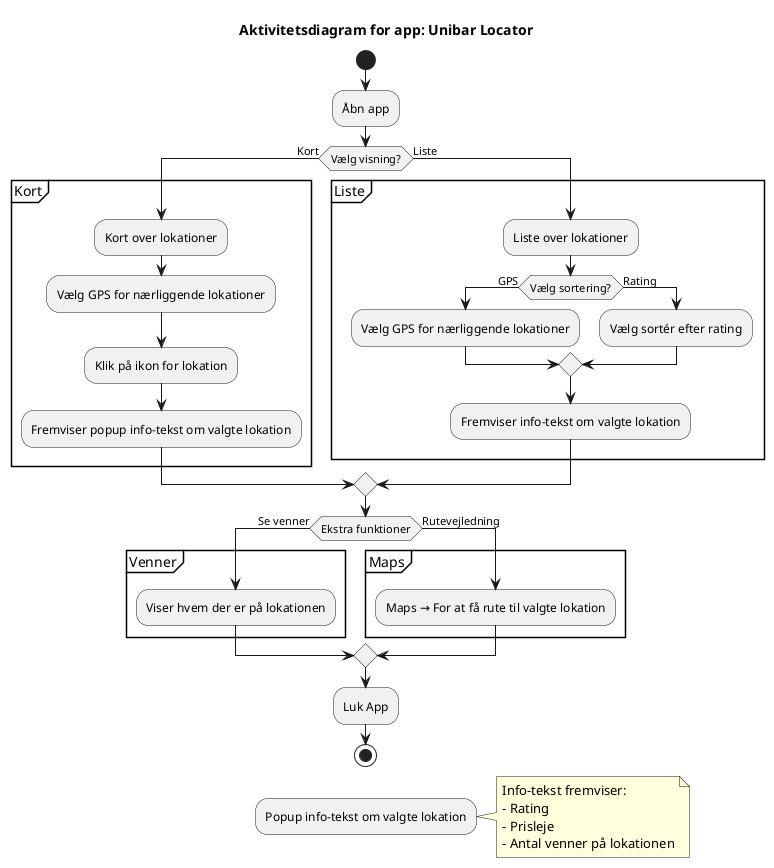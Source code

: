 @startuml
title Aktivitetsdiagram for app: Unibar Locator

start
:Åbn app;

if (Vælg visning?) then (Kort)
  partition "Kort" {
    :Kort over lokationer;
    :Vælg GPS for nærliggende lokationer;
    :Klik på ikon for lokation;
    :Fremviser popup info-tekst om valgte lokation;
    }
else (Liste)
  partition "Liste" {
    :Liste over lokationer;
    if (Vælg sortering?) then (GPS)
      :Vælg GPS for nærliggende lokationer;
    else (Rating)
      :Vælg sortér efter rating;
    endif
    :Fremviser info-tekst om valgte lokation;
  }
endif

if (Ekstra funktioner) then (Se venner)
    partition "Venner" {
        :Viser hvem der er på lokationen;
    }  
else (Rutevejledning)
    partition "Maps" {
        :Maps → For at få rute til valgte lokation;
    }
endif

:Luk App;
stop

:Popup info-tekst om valgte lokation;
note right
  Info-tekst fremviser:
  - Rating
  - Prisleje
  - Antal venner på lokationen
end note

@enduml
